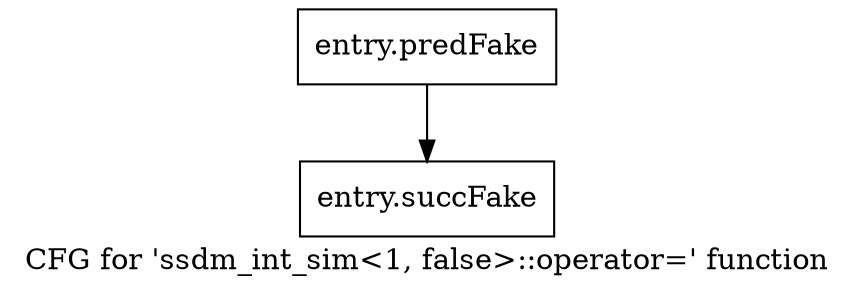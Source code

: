 digraph "CFG for 'ssdm_int_sim\<1, false\>::operator=' function" {
	label="CFG for 'ssdm_int_sim\<1, false\>::operator=' function";

	Node0x5547220 [shape=record,filename="",linenumber="",label="{entry.predFake}"];
	Node0x5547220 -> Node0x54d01e0[ callList="" memoryops="" filename="/home/omerfaruk/tools/Xilinx/Vitis_HLS/2023.2/include/etc/ap_common.h" execusionnum="0"];
	Node0x54d01e0 [shape=record,filename="/home/omerfaruk/tools/Xilinx/Vitis_HLS/2023.2/include/etc/ap_common.h",linenumber="657",label="{entry.succFake}"];
}

